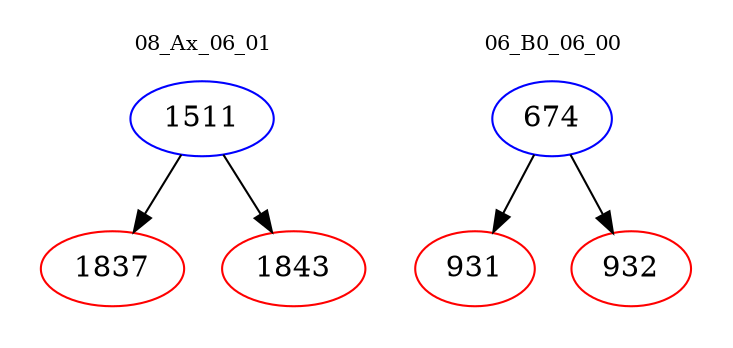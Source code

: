 digraph{
subgraph cluster_0 {
color = white
label = "08_Ax_06_01";
fontsize=10;
T0_1511 [label="1511", color="blue"]
T0_1511 -> T0_1837 [color="black"]
T0_1837 [label="1837", color="red"]
T0_1511 -> T0_1843 [color="black"]
T0_1843 [label="1843", color="red"]
}
subgraph cluster_1 {
color = white
label = "06_B0_06_00";
fontsize=10;
T1_674 [label="674", color="blue"]
T1_674 -> T1_931 [color="black"]
T1_931 [label="931", color="red"]
T1_674 -> T1_932 [color="black"]
T1_932 [label="932", color="red"]
}
}
